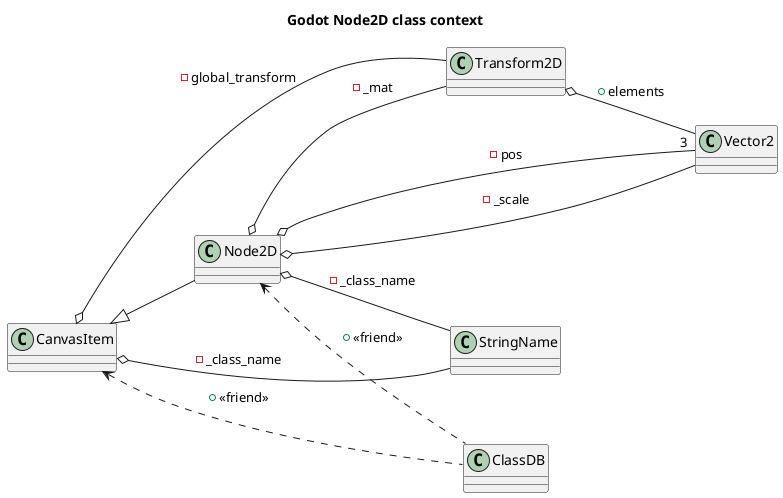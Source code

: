 @startuml
title Godot Node2D class context
left to right direction
class "Vector2" as C_0000426476222404906215
class C_0000426476222404906215 [[https://github.com/godotengine/godot/blob/de2f0f147c5b7eff2d0f6dbc35042a4173fd59be/core/math/vector2.h#L39{Vector2}]] {
__
}
class "Transform2D" as C_0010369105973531238437
class C_0010369105973531238437 [[https://github.com/godotengine/godot/blob/de2f0f147c5b7eff2d0f6dbc35042a4173fd59be/core/math/transform_2d.h#L37{Transform2D}]] {
__
}
class "StringName" as C_0014865595237146273550
class C_0014865595237146273550 [[https://github.com/godotengine/godot/blob/de2f0f147c5b7eff2d0f6dbc35042a4173fd59be/core/string_name.h#L45{StringName}]] {
__
}
class "ClassDB" as C_0000836515410371175686
class C_0000836515410371175686 [[https://github.com/godotengine/godot/blob/de2f0f147c5b7eff2d0f6dbc35042a4173fd59be/core/class_db.h#L90{ClassDB}]] {
__
}
class "CanvasItem" as C_0016595068827916527164
class C_0016595068827916527164 [[https://github.com/godotengine/godot/blob/de2f0f147c5b7eff2d0f6dbc35042a4173fd59be/scene/2d/canvas_item.h#L162{CanvasItem}]] {
__
}
class "Node2D" as C_0018314906832388846072
class C_0018314906832388846072 [[https://github.com/godotengine/godot/blob/de2f0f147c5b7eff2d0f6dbc35042a4173fd59be/scene/2d/node_2d.h#L36{Node2D}]] {
__
}
C_0010369105973531238437 o-- "3" C_0000426476222404906215 [[https://github.com/godotengine/godot/blob/de2f0f147c5b7eff2d0f6dbc35042a4173fd59be/core/math/transform_2d.h#L49{elements}]] : +elements
C_0016595068827916527164 o-- C_0014865595237146273550 [[https://github.com/godotengine/godot/blob/de2f0f147c5b7eff2d0f6dbc35042a4173fd59be/core/object.h#L268{_class_name}]] : -_class_name
C_0016595068827916527164 o-- C_0010369105973531238437 [[https://github.com/godotengine/godot/blob/de2f0f147c5b7eff2d0f6dbc35042a4173fd59be/scene/2d/canvas_item.h#L209{global_transform}]] : -global_transform
C_0016595068827916527164 <.. C_0000836515410371175686 : +<<friend>>
C_0018314906832388846072 o-- C_0014865595237146273550 [[https://github.com/godotengine/godot/blob/de2f0f147c5b7eff2d0f6dbc35042a4173fd59be/core/object.h#L268{_class_name}]] : -_class_name
C_0018314906832388846072 o-- C_0000426476222404906215 [[https://github.com/godotengine/godot/blob/de2f0f147c5b7eff2d0f6dbc35042a4173fd59be/scene/2d/node_2d.h#L39{pos}]] : -pos
C_0018314906832388846072 o-- C_0000426476222404906215 [[https://github.com/godotengine/godot/blob/de2f0f147c5b7eff2d0f6dbc35042a4173fd59be/scene/2d/node_2d.h#L41{_scale}]] : -_scale
C_0018314906832388846072 o-- C_0010369105973531238437 [[https://github.com/godotengine/godot/blob/de2f0f147c5b7eff2d0f6dbc35042a4173fd59be/scene/2d/node_2d.h#L45{_mat}]] : -_mat
C_0018314906832388846072 <.. C_0000836515410371175686 : +<<friend>>
C_0016595068827916527164 <|-- C_0018314906832388846072

'Generated with clang-uml, version 0.6.0
'LLVM version Ubuntu clang version 19.1.1 (1ubuntu1)
@enduml
